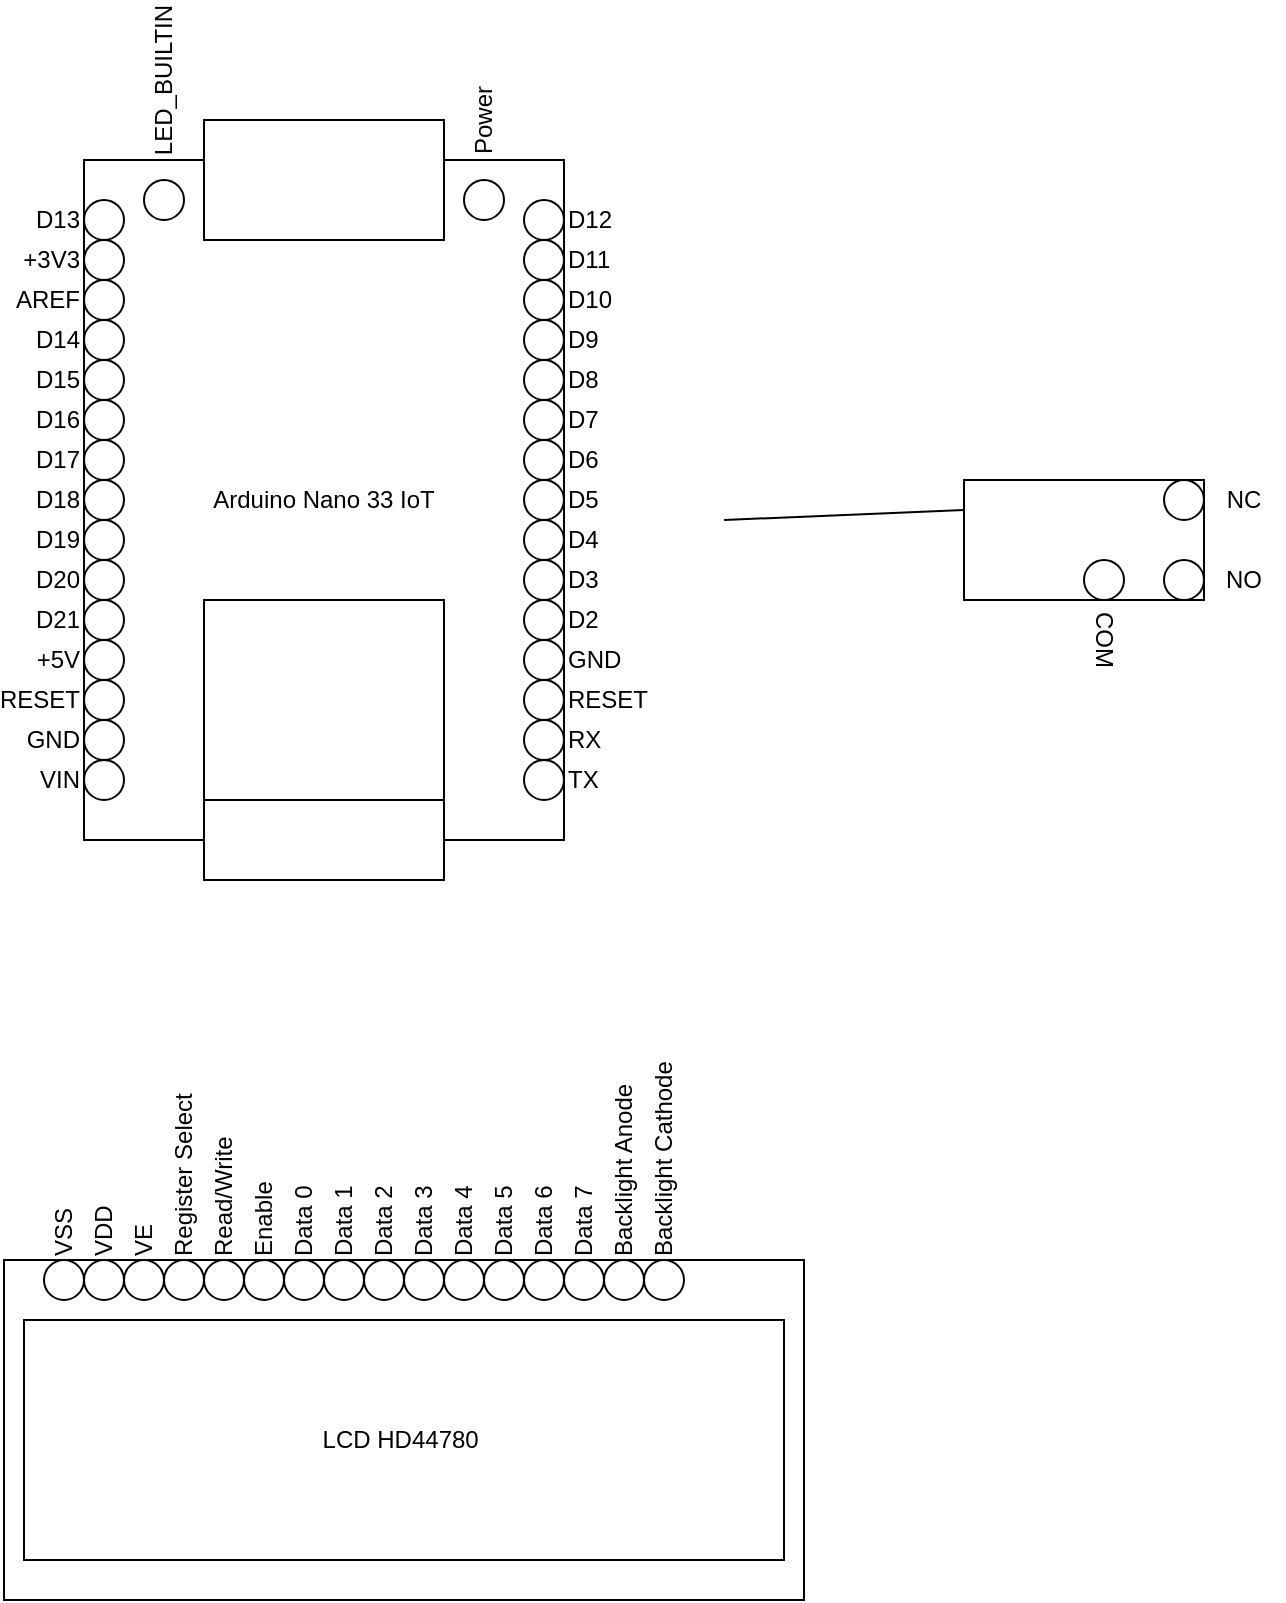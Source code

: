 <mxfile>
    <diagram id="PcLZSLNBghNSFwi_JfMx" name="Page-1">
        <mxGraphModel dx="19" dy="657" grid="1" gridSize="10" guides="1" tooltips="1" connect="1" arrows="1" fold="1" page="0" pageScale="1" pageWidth="850" pageHeight="1100" math="0" shadow="0">
            <root>
                <mxCell id="0"/>
                <mxCell id="1" value="Arduino" parent="0"/>
                <mxCell id="4" value="Arduino Nano 33 IoT" style="rounded=0;whiteSpace=wrap;html=1;" parent="1" vertex="1">
                    <mxGeometry x="560" y="280" width="240" height="340" as="geometry"/>
                </mxCell>
                <mxCell id="5" value="" style="rounded=0;whiteSpace=wrap;html=1;" parent="1" vertex="1">
                    <mxGeometry x="620" y="260" width="120" height="60" as="geometry"/>
                </mxCell>
                <mxCell id="6" value="" style="rounded=0;whiteSpace=wrap;html=1;" parent="1" vertex="1">
                    <mxGeometry x="620" y="600" width="120" height="40" as="geometry"/>
                </mxCell>
                <mxCell id="7" value="" style="rounded=0;whiteSpace=wrap;html=1;" parent="1" vertex="1">
                    <mxGeometry x="620" y="500" width="120" height="100" as="geometry"/>
                </mxCell>
                <mxCell id="8" value="" style="ellipse;whiteSpace=wrap;html=1;aspect=fixed;" parent="1" vertex="1">
                    <mxGeometry x="780" y="300" width="20" height="20" as="geometry"/>
                </mxCell>
                <mxCell id="9" value="" style="ellipse;whiteSpace=wrap;html=1;aspect=fixed;" parent="1" vertex="1">
                    <mxGeometry x="780" y="320" width="20" height="20" as="geometry"/>
                </mxCell>
                <mxCell id="11" value="" style="ellipse;whiteSpace=wrap;html=1;aspect=fixed;" parent="1" vertex="1">
                    <mxGeometry x="780" y="340" width="20" height="20" as="geometry"/>
                </mxCell>
                <mxCell id="12" value="" style="ellipse;whiteSpace=wrap;html=1;aspect=fixed;" parent="1" vertex="1">
                    <mxGeometry x="780" y="360" width="20" height="20" as="geometry"/>
                </mxCell>
                <mxCell id="13" value="" style="ellipse;whiteSpace=wrap;html=1;aspect=fixed;" parent="1" vertex="1">
                    <mxGeometry x="780" y="380" width="20" height="20" as="geometry"/>
                </mxCell>
                <mxCell id="14" value="" style="ellipse;whiteSpace=wrap;html=1;aspect=fixed;" parent="1" vertex="1">
                    <mxGeometry x="780" y="400" width="20" height="20" as="geometry"/>
                </mxCell>
                <mxCell id="15" value="" style="ellipse;whiteSpace=wrap;html=1;aspect=fixed;" parent="1" vertex="1">
                    <mxGeometry x="780" y="420" width="20" height="20" as="geometry"/>
                </mxCell>
                <mxCell id="16" value="" style="ellipse;whiteSpace=wrap;html=1;aspect=fixed;" parent="1" vertex="1">
                    <mxGeometry x="780" y="440" width="20" height="20" as="geometry"/>
                </mxCell>
                <mxCell id="25" value="D12" style="text;html=1;strokeColor=none;fillColor=none;align=left;verticalAlign=middle;whiteSpace=wrap;rounded=0;" parent="1" vertex="1">
                    <mxGeometry x="800" y="300" width="40" height="20" as="geometry"/>
                </mxCell>
                <mxCell id="26" value="D11" style="text;html=1;strokeColor=none;fillColor=none;align=left;verticalAlign=middle;whiteSpace=wrap;rounded=0;" parent="1" vertex="1">
                    <mxGeometry x="800" y="320" width="40" height="20" as="geometry"/>
                </mxCell>
                <mxCell id="27" value="D10" style="text;html=1;strokeColor=none;fillColor=none;align=left;verticalAlign=middle;whiteSpace=wrap;rounded=0;" parent="1" vertex="1">
                    <mxGeometry x="800" y="340" width="40" height="20" as="geometry"/>
                </mxCell>
                <mxCell id="28" value="D9" style="text;html=1;strokeColor=none;fillColor=none;align=left;verticalAlign=middle;whiteSpace=wrap;rounded=0;" parent="1" vertex="1">
                    <mxGeometry x="800" y="360" width="40" height="20" as="geometry"/>
                </mxCell>
                <mxCell id="29" value="D8" style="text;html=1;strokeColor=none;fillColor=none;align=left;verticalAlign=middle;whiteSpace=wrap;rounded=0;" parent="1" vertex="1">
                    <mxGeometry x="800" y="380" width="40" height="20" as="geometry"/>
                </mxCell>
                <mxCell id="30" value="D7" style="text;html=1;strokeColor=none;fillColor=none;align=left;verticalAlign=middle;whiteSpace=wrap;rounded=0;" parent="1" vertex="1">
                    <mxGeometry x="800" y="400" width="40" height="20" as="geometry"/>
                </mxCell>
                <mxCell id="31" value="D6" style="text;html=1;strokeColor=none;fillColor=none;align=left;verticalAlign=middle;whiteSpace=wrap;rounded=0;" parent="1" vertex="1">
                    <mxGeometry x="800" y="420" width="40" height="20" as="geometry"/>
                </mxCell>
                <mxCell id="32" value="D5" style="text;html=1;strokeColor=none;fillColor=none;align=left;verticalAlign=middle;whiteSpace=wrap;rounded=0;" parent="1" vertex="1">
                    <mxGeometry x="800" y="440" width="40" height="20" as="geometry"/>
                </mxCell>
                <mxCell id="33" value="" style="ellipse;whiteSpace=wrap;html=1;aspect=fixed;" parent="1" vertex="1">
                    <mxGeometry x="780" y="460" width="20" height="20" as="geometry"/>
                </mxCell>
                <mxCell id="34" value="D4" style="text;html=1;strokeColor=none;fillColor=none;align=left;verticalAlign=middle;whiteSpace=wrap;rounded=0;" parent="1" vertex="1">
                    <mxGeometry x="800" y="460" width="40" height="20" as="geometry"/>
                </mxCell>
                <mxCell id="35" value="" style="ellipse;whiteSpace=wrap;html=1;aspect=fixed;" parent="1" vertex="1">
                    <mxGeometry x="780" y="480" width="20" height="20" as="geometry"/>
                </mxCell>
                <mxCell id="36" value="D3" style="text;html=1;strokeColor=none;fillColor=none;align=left;verticalAlign=middle;whiteSpace=wrap;rounded=0;" parent="1" vertex="1">
                    <mxGeometry x="800" y="480" width="40" height="20" as="geometry"/>
                </mxCell>
                <mxCell id="37" value="" style="ellipse;whiteSpace=wrap;html=1;aspect=fixed;" parent="1" vertex="1">
                    <mxGeometry x="780" y="500" width="20" height="20" as="geometry"/>
                </mxCell>
                <mxCell id="38" value="D2" style="text;html=1;strokeColor=none;fillColor=none;align=left;verticalAlign=middle;whiteSpace=wrap;rounded=0;" parent="1" vertex="1">
                    <mxGeometry x="800" y="500" width="40" height="20" as="geometry"/>
                </mxCell>
                <mxCell id="39" value="" style="ellipse;whiteSpace=wrap;html=1;aspect=fixed;" parent="1" vertex="1">
                    <mxGeometry x="780" y="520" width="20" height="20" as="geometry"/>
                </mxCell>
                <mxCell id="40" value="GND" style="text;html=1;strokeColor=none;fillColor=none;align=left;verticalAlign=middle;whiteSpace=wrap;rounded=0;" parent="1" vertex="1">
                    <mxGeometry x="800" y="520" width="40" height="20" as="geometry"/>
                </mxCell>
                <mxCell id="41" value="" style="ellipse;whiteSpace=wrap;html=1;aspect=fixed;" parent="1" vertex="1">
                    <mxGeometry x="780" y="540" width="20" height="20" as="geometry"/>
                </mxCell>
                <mxCell id="42" value="RESET" style="text;html=1;strokeColor=none;fillColor=none;align=left;verticalAlign=middle;whiteSpace=wrap;rounded=0;" parent="1" vertex="1">
                    <mxGeometry x="800" y="540" width="40" height="20" as="geometry"/>
                </mxCell>
                <mxCell id="43" value="" style="ellipse;whiteSpace=wrap;html=1;aspect=fixed;" parent="1" vertex="1">
                    <mxGeometry x="780" y="560" width="20" height="20" as="geometry"/>
                </mxCell>
                <mxCell id="44" value="RX" style="text;html=1;strokeColor=none;fillColor=none;align=left;verticalAlign=middle;whiteSpace=wrap;rounded=0;" parent="1" vertex="1">
                    <mxGeometry x="800" y="560" width="40" height="20" as="geometry"/>
                </mxCell>
                <mxCell id="45" value="" style="ellipse;whiteSpace=wrap;html=1;aspect=fixed;" parent="1" vertex="1">
                    <mxGeometry x="780" y="580" width="20" height="20" as="geometry"/>
                </mxCell>
                <mxCell id="46" value="TX" style="text;html=1;strokeColor=none;fillColor=none;align=left;verticalAlign=middle;whiteSpace=wrap;rounded=0;" parent="1" vertex="1">
                    <mxGeometry x="800" y="580" width="40" height="20" as="geometry"/>
                </mxCell>
                <mxCell id="62" value="" style="ellipse;whiteSpace=wrap;html=1;aspect=fixed;" parent="1" vertex="1">
                    <mxGeometry x="560" y="300" width="20" height="20" as="geometry"/>
                </mxCell>
                <mxCell id="63" value="" style="ellipse;whiteSpace=wrap;html=1;aspect=fixed;" parent="1" vertex="1">
                    <mxGeometry x="560" y="320" width="20" height="20" as="geometry"/>
                </mxCell>
                <mxCell id="64" value="" style="ellipse;whiteSpace=wrap;html=1;aspect=fixed;" parent="1" vertex="1">
                    <mxGeometry x="560" y="340" width="20" height="20" as="geometry"/>
                </mxCell>
                <mxCell id="65" value="" style="ellipse;whiteSpace=wrap;html=1;aspect=fixed;" parent="1" vertex="1">
                    <mxGeometry x="560" y="360" width="20" height="20" as="geometry"/>
                </mxCell>
                <mxCell id="66" value="" style="ellipse;whiteSpace=wrap;html=1;aspect=fixed;" parent="1" vertex="1">
                    <mxGeometry x="560" y="380" width="20" height="20" as="geometry"/>
                </mxCell>
                <mxCell id="67" value="" style="ellipse;whiteSpace=wrap;html=1;aspect=fixed;" parent="1" vertex="1">
                    <mxGeometry x="560" y="400" width="20" height="20" as="geometry"/>
                </mxCell>
                <mxCell id="68" value="" style="ellipse;whiteSpace=wrap;html=1;aspect=fixed;" parent="1" vertex="1">
                    <mxGeometry x="560" y="420" width="20" height="20" as="geometry"/>
                </mxCell>
                <mxCell id="69" value="" style="ellipse;whiteSpace=wrap;html=1;aspect=fixed;" parent="1" vertex="1">
                    <mxGeometry x="560" y="440" width="20" height="20" as="geometry"/>
                </mxCell>
                <mxCell id="70" value="" style="ellipse;whiteSpace=wrap;html=1;aspect=fixed;" parent="1" vertex="1">
                    <mxGeometry x="560" y="460" width="20" height="20" as="geometry"/>
                </mxCell>
                <mxCell id="71" value="" style="ellipse;whiteSpace=wrap;html=1;aspect=fixed;" parent="1" vertex="1">
                    <mxGeometry x="560" y="480" width="20" height="20" as="geometry"/>
                </mxCell>
                <mxCell id="72" value="" style="ellipse;whiteSpace=wrap;html=1;aspect=fixed;" parent="1" vertex="1">
                    <mxGeometry x="560" y="500" width="20" height="20" as="geometry"/>
                </mxCell>
                <mxCell id="73" value="" style="ellipse;whiteSpace=wrap;html=1;aspect=fixed;" parent="1" vertex="1">
                    <mxGeometry x="560" y="520" width="20" height="20" as="geometry"/>
                </mxCell>
                <mxCell id="74" value="" style="ellipse;whiteSpace=wrap;html=1;aspect=fixed;" parent="1" vertex="1">
                    <mxGeometry x="560" y="540" width="20" height="20" as="geometry"/>
                </mxCell>
                <mxCell id="75" value="" style="ellipse;whiteSpace=wrap;html=1;aspect=fixed;" parent="1" vertex="1">
                    <mxGeometry x="560" y="560" width="20" height="20" as="geometry"/>
                </mxCell>
                <mxCell id="76" value="" style="ellipse;whiteSpace=wrap;html=1;aspect=fixed;" parent="1" vertex="1">
                    <mxGeometry x="560" y="580" width="20" height="20" as="geometry"/>
                </mxCell>
                <mxCell id="77" value="D13" style="text;html=1;strokeColor=none;fillColor=none;align=right;verticalAlign=middle;whiteSpace=wrap;rounded=0;" parent="1" vertex="1">
                    <mxGeometry x="520" y="300" width="40" height="20" as="geometry"/>
                </mxCell>
                <mxCell id="78" value="+3V3" style="text;html=1;strokeColor=none;fillColor=none;align=right;verticalAlign=middle;whiteSpace=wrap;rounded=0;" parent="1" vertex="1">
                    <mxGeometry x="520" y="320" width="40" height="20" as="geometry"/>
                </mxCell>
                <mxCell id="79" value="AREF" style="text;html=1;strokeColor=none;fillColor=none;align=right;verticalAlign=middle;whiteSpace=wrap;rounded=0;" parent="1" vertex="1">
                    <mxGeometry x="520" y="340" width="40" height="20" as="geometry"/>
                </mxCell>
                <mxCell id="80" value="D14" style="text;html=1;strokeColor=none;fillColor=none;align=right;verticalAlign=middle;whiteSpace=wrap;rounded=0;" parent="1" vertex="1">
                    <mxGeometry x="520" y="360" width="40" height="20" as="geometry"/>
                </mxCell>
                <mxCell id="81" value="D15" style="text;html=1;strokeColor=none;fillColor=none;align=right;verticalAlign=middle;whiteSpace=wrap;rounded=0;" parent="1" vertex="1">
                    <mxGeometry x="520" y="380" width="40" height="20" as="geometry"/>
                </mxCell>
                <mxCell id="82" value="D16" style="text;html=1;strokeColor=none;fillColor=none;align=right;verticalAlign=middle;whiteSpace=wrap;rounded=0;" parent="1" vertex="1">
                    <mxGeometry x="520" y="400" width="40" height="20" as="geometry"/>
                </mxCell>
                <mxCell id="83" value="D17" style="text;html=1;strokeColor=none;fillColor=none;align=right;verticalAlign=middle;whiteSpace=wrap;rounded=0;" parent="1" vertex="1">
                    <mxGeometry x="520" y="420" width="40" height="20" as="geometry"/>
                </mxCell>
                <mxCell id="84" value="D18" style="text;html=1;strokeColor=none;fillColor=none;align=right;verticalAlign=middle;whiteSpace=wrap;rounded=0;" parent="1" vertex="1">
                    <mxGeometry x="520" y="440" width="40" height="20" as="geometry"/>
                </mxCell>
                <mxCell id="85" value="D19" style="text;html=1;strokeColor=none;fillColor=none;align=right;verticalAlign=middle;whiteSpace=wrap;rounded=0;" parent="1" vertex="1">
                    <mxGeometry x="520" y="460" width="40" height="20" as="geometry"/>
                </mxCell>
                <mxCell id="86" value="D20" style="text;html=1;strokeColor=none;fillColor=none;align=right;verticalAlign=middle;whiteSpace=wrap;rounded=0;" parent="1" vertex="1">
                    <mxGeometry x="520" y="480" width="40" height="20" as="geometry"/>
                </mxCell>
                <mxCell id="87" value="D21" style="text;html=1;strokeColor=none;fillColor=none;align=right;verticalAlign=middle;whiteSpace=wrap;rounded=0;" parent="1" vertex="1">
                    <mxGeometry x="520" y="500" width="40" height="20" as="geometry"/>
                </mxCell>
                <mxCell id="88" value="+5V" style="text;html=1;strokeColor=none;fillColor=none;align=right;verticalAlign=middle;whiteSpace=wrap;rounded=0;" parent="1" vertex="1">
                    <mxGeometry x="520" y="520" width="40" height="20" as="geometry"/>
                </mxCell>
                <mxCell id="89" value="RESET" style="text;html=1;strokeColor=none;fillColor=none;align=right;verticalAlign=middle;whiteSpace=wrap;rounded=0;" parent="1" vertex="1">
                    <mxGeometry x="520" y="540" width="40" height="20" as="geometry"/>
                </mxCell>
                <mxCell id="90" value="GND" style="text;html=1;strokeColor=none;fillColor=none;align=right;verticalAlign=middle;whiteSpace=wrap;rounded=0;" parent="1" vertex="1">
                    <mxGeometry x="520" y="560" width="40" height="20" as="geometry"/>
                </mxCell>
                <mxCell id="91" value="VIN" style="text;html=1;strokeColor=none;fillColor=none;align=right;verticalAlign=middle;whiteSpace=wrap;rounded=0;" parent="1" vertex="1">
                    <mxGeometry x="520" y="580" width="40" height="20" as="geometry"/>
                </mxCell>
                <mxCell id="93" value="" style="ellipse;whiteSpace=wrap;html=1;aspect=fixed;" parent="1" vertex="1">
                    <mxGeometry x="590" y="290" width="20" height="20" as="geometry"/>
                </mxCell>
                <mxCell id="94" value="" style="ellipse;whiteSpace=wrap;html=1;aspect=fixed;" parent="1" vertex="1">
                    <mxGeometry x="750" y="290" width="20" height="20" as="geometry"/>
                </mxCell>
                <mxCell id="95" value="LED_BUILTIN" style="text;html=1;strokeColor=none;fillColor=none;align=center;verticalAlign=middle;whiteSpace=wrap;rounded=0;rotation=-90;" parent="1" vertex="1">
                    <mxGeometry x="560" y="230" width="80" height="20" as="geometry"/>
                </mxCell>
                <mxCell id="96" value="Power" style="text;html=1;strokeColor=none;fillColor=none;align=center;verticalAlign=middle;whiteSpace=wrap;rounded=0;rotation=-90;" parent="1" vertex="1">
                    <mxGeometry x="740" y="250" width="40" height="20" as="geometry"/>
                </mxCell>
                <mxCell id="97" value="LCD HD44780" parent="0"/>
                <mxCell id="98" value="" style="rounded=0;whiteSpace=wrap;html=1;" parent="97" vertex="1">
                    <mxGeometry x="520" y="830" width="400" height="170" as="geometry"/>
                </mxCell>
                <mxCell id="99" value="LCD&amp;nbsp;&lt;span class=&quot;a-list-item&quot;&gt;HD44780&amp;nbsp;&lt;/span&gt;" style="rounded=0;whiteSpace=wrap;html=1;" parent="97" vertex="1">
                    <mxGeometry x="530" y="860" width="380" height="120" as="geometry"/>
                </mxCell>
                <mxCell id="100" value="" style="ellipse;whiteSpace=wrap;html=1;aspect=fixed;" parent="97" vertex="1">
                    <mxGeometry x="540" y="830" width="20" height="20" as="geometry"/>
                </mxCell>
                <mxCell id="101" value="" style="ellipse;whiteSpace=wrap;html=1;aspect=fixed;" parent="97" vertex="1">
                    <mxGeometry x="560" y="830" width="20" height="20" as="geometry"/>
                </mxCell>
                <mxCell id="102" value="" style="ellipse;whiteSpace=wrap;html=1;aspect=fixed;" parent="97" vertex="1">
                    <mxGeometry x="580" y="830" width="20" height="20" as="geometry"/>
                </mxCell>
                <mxCell id="103" value="" style="ellipse;whiteSpace=wrap;html=1;aspect=fixed;" parent="97" vertex="1">
                    <mxGeometry x="600" y="830" width="20" height="20" as="geometry"/>
                </mxCell>
                <mxCell id="104" value="" style="ellipse;whiteSpace=wrap;html=1;aspect=fixed;" parent="97" vertex="1">
                    <mxGeometry x="620" y="830" width="20" height="20" as="geometry"/>
                </mxCell>
                <mxCell id="105" value="" style="ellipse;whiteSpace=wrap;html=1;aspect=fixed;" parent="97" vertex="1">
                    <mxGeometry x="640" y="830" width="20" height="20" as="geometry"/>
                </mxCell>
                <mxCell id="106" value="" style="ellipse;whiteSpace=wrap;html=1;aspect=fixed;" parent="97" vertex="1">
                    <mxGeometry x="660" y="830" width="20" height="20" as="geometry"/>
                </mxCell>
                <mxCell id="107" value="" style="ellipse;whiteSpace=wrap;html=1;aspect=fixed;" parent="97" vertex="1">
                    <mxGeometry x="680" y="830" width="20" height="20" as="geometry"/>
                </mxCell>
                <mxCell id="108" value="" style="ellipse;whiteSpace=wrap;html=1;aspect=fixed;" parent="97" vertex="1">
                    <mxGeometry x="700" y="830" width="20" height="20" as="geometry"/>
                </mxCell>
                <mxCell id="109" value="" style="ellipse;whiteSpace=wrap;html=1;aspect=fixed;" parent="97" vertex="1">
                    <mxGeometry x="720" y="830" width="20" height="20" as="geometry"/>
                </mxCell>
                <mxCell id="110" value="" style="ellipse;whiteSpace=wrap;html=1;aspect=fixed;" parent="97" vertex="1">
                    <mxGeometry x="740" y="830" width="20" height="20" as="geometry"/>
                </mxCell>
                <mxCell id="111" value="" style="ellipse;whiteSpace=wrap;html=1;aspect=fixed;" parent="97" vertex="1">
                    <mxGeometry x="760" y="830" width="20" height="20" as="geometry"/>
                </mxCell>
                <mxCell id="112" value="" style="ellipse;whiteSpace=wrap;html=1;aspect=fixed;" parent="97" vertex="1">
                    <mxGeometry x="780" y="830" width="20" height="20" as="geometry"/>
                </mxCell>
                <mxCell id="113" value="" style="ellipse;whiteSpace=wrap;html=1;aspect=fixed;" parent="97" vertex="1">
                    <mxGeometry x="800" y="830" width="20" height="20" as="geometry"/>
                </mxCell>
                <mxCell id="114" value="" style="ellipse;whiteSpace=wrap;html=1;aspect=fixed;" parent="97" vertex="1">
                    <mxGeometry x="820" y="830" width="20" height="20" as="geometry"/>
                </mxCell>
                <mxCell id="115" value="" style="ellipse;whiteSpace=wrap;html=1;aspect=fixed;" parent="97" vertex="1">
                    <mxGeometry x="840" y="830" width="20" height="20" as="geometry"/>
                </mxCell>
                <mxCell id="116" value="VSS" style="text;html=1;strokeColor=none;fillColor=none;align=left;verticalAlign=middle;whiteSpace=wrap;rounded=0;rotation=-90;" parent="97" vertex="1">
                    <mxGeometry x="530" y="800" width="40" height="20" as="geometry"/>
                </mxCell>
                <mxCell id="117" value="VDD" style="text;html=1;strokeColor=none;fillColor=none;align=left;verticalAlign=middle;whiteSpace=wrap;rounded=0;rotation=-90;" parent="97" vertex="1">
                    <mxGeometry x="550" y="800" width="40" height="20" as="geometry"/>
                </mxCell>
                <mxCell id="118" value="VE" style="text;html=1;strokeColor=none;fillColor=none;align=left;verticalAlign=middle;whiteSpace=wrap;rounded=0;rotation=-90;" parent="97" vertex="1">
                    <mxGeometry x="570" y="800" width="40" height="20" as="geometry"/>
                </mxCell>
                <mxCell id="119" value="Register Select" style="text;html=1;strokeColor=none;fillColor=none;align=left;verticalAlign=middle;whiteSpace=wrap;rounded=0;rotation=-90;" parent="97" vertex="1">
                    <mxGeometry x="565" y="775" width="90" height="20" as="geometry"/>
                </mxCell>
                <mxCell id="120" value="Read/Write" style="text;html=1;strokeColor=none;fillColor=none;align=left;verticalAlign=middle;whiteSpace=wrap;rounded=0;rotation=-90;" parent="97" vertex="1">
                    <mxGeometry x="595" y="785" width="70" height="20" as="geometry"/>
                </mxCell>
                <mxCell id="121" value="Enable" style="text;html=1;strokeColor=none;fillColor=none;align=left;verticalAlign=middle;whiteSpace=wrap;rounded=0;rotation=-90;" parent="97" vertex="1">
                    <mxGeometry x="630" y="800" width="40" height="20" as="geometry"/>
                </mxCell>
                <mxCell id="122" value="Data 0" style="text;html=1;strokeColor=none;fillColor=none;align=left;verticalAlign=middle;whiteSpace=wrap;rounded=0;rotation=-90;" parent="97" vertex="1">
                    <mxGeometry x="650" y="800" width="40" height="20" as="geometry"/>
                </mxCell>
                <mxCell id="123" value="Data 1" style="text;html=1;strokeColor=none;fillColor=none;align=left;verticalAlign=middle;whiteSpace=wrap;rounded=0;rotation=-90;" parent="97" vertex="1">
                    <mxGeometry x="670" y="800" width="40" height="20" as="geometry"/>
                </mxCell>
                <mxCell id="124" value="Data 2" style="text;html=1;strokeColor=none;fillColor=none;align=left;verticalAlign=middle;whiteSpace=wrap;rounded=0;rotation=-90;" parent="97" vertex="1">
                    <mxGeometry x="690" y="800" width="40" height="20" as="geometry"/>
                </mxCell>
                <mxCell id="125" value="Data 3" style="text;html=1;strokeColor=none;fillColor=none;align=left;verticalAlign=middle;whiteSpace=wrap;rounded=0;rotation=-90;" parent="97" vertex="1">
                    <mxGeometry x="710" y="800" width="40" height="20" as="geometry"/>
                </mxCell>
                <mxCell id="126" value="Data 4" style="text;html=1;strokeColor=none;fillColor=none;align=left;verticalAlign=middle;whiteSpace=wrap;rounded=0;rotation=-90;" parent="97" vertex="1">
                    <mxGeometry x="730" y="800" width="40" height="20" as="geometry"/>
                </mxCell>
                <mxCell id="127" value="Data 5" style="text;html=1;strokeColor=none;fillColor=none;align=left;verticalAlign=middle;whiteSpace=wrap;rounded=0;rotation=-90;" parent="97" vertex="1">
                    <mxGeometry x="750" y="800" width="40" height="20" as="geometry"/>
                </mxCell>
                <mxCell id="128" value="Data 6" style="text;html=1;strokeColor=none;fillColor=none;align=left;verticalAlign=middle;whiteSpace=wrap;rounded=0;rotation=-90;" parent="97" vertex="1">
                    <mxGeometry x="770" y="800" width="40" height="20" as="geometry"/>
                </mxCell>
                <mxCell id="129" value="Data 7" style="text;html=1;strokeColor=none;fillColor=none;align=left;verticalAlign=middle;whiteSpace=wrap;rounded=0;rotation=-90;" parent="97" vertex="1">
                    <mxGeometry x="790" y="800" width="40" height="20" as="geometry"/>
                </mxCell>
                <mxCell id="130" value="Backlight Anode" style="text;html=1;strokeColor=none;fillColor=none;align=left;verticalAlign=middle;whiteSpace=wrap;rounded=0;rotation=-90;" parent="97" vertex="1">
                    <mxGeometry x="785" y="775" width="90" height="20" as="geometry"/>
                </mxCell>
                <mxCell id="131" value="Backlight Cathode" style="text;html=1;strokeColor=none;fillColor=none;align=left;verticalAlign=middle;whiteSpace=wrap;rounded=0;rotation=-90;" parent="97" vertex="1">
                    <mxGeometry x="800" y="770" width="100" height="20" as="geometry"/>
                </mxCell>
                <mxCell id="132" value="54-410 Switch" parent="0"/>
                <mxCell id="133" value="" style="rounded=0;whiteSpace=wrap;html=1;align=left;" vertex="1" parent="132">
                    <mxGeometry x="1000" y="440" width="120" height="60" as="geometry"/>
                </mxCell>
                <mxCell id="134" value="" style="ellipse;whiteSpace=wrap;html=1;aspect=fixed;" vertex="1" parent="132">
                    <mxGeometry x="1100" y="440" width="20" height="20" as="geometry"/>
                </mxCell>
                <mxCell id="135" value="" style="ellipse;whiteSpace=wrap;html=1;aspect=fixed;" vertex="1" parent="132">
                    <mxGeometry x="1100" y="480" width="20" height="20" as="geometry"/>
                </mxCell>
                <mxCell id="136" value="" style="ellipse;whiteSpace=wrap;html=1;aspect=fixed;" vertex="1" parent="132">
                    <mxGeometry x="1060" y="480" width="20" height="20" as="geometry"/>
                </mxCell>
                <mxCell id="137" value="" style="endArrow=none;html=1;entryX=0;entryY=0.25;entryDx=0;entryDy=0;" edge="1" parent="132" target="133">
                    <mxGeometry width="50" height="50" relative="1" as="geometry">
                        <mxPoint x="880" y="460" as="sourcePoint"/>
                        <mxPoint x="1100" y="660" as="targetPoint"/>
                    </mxGeometry>
                </mxCell>
                <mxCell id="138" value="NC" style="text;html=1;strokeColor=none;fillColor=none;align=center;verticalAlign=middle;whiteSpace=wrap;rounded=0;" vertex="1" parent="132">
                    <mxGeometry x="1120" y="440" width="40" height="20" as="geometry"/>
                </mxCell>
                <mxCell id="139" value="NO" style="text;html=1;strokeColor=none;fillColor=none;align=center;verticalAlign=middle;whiteSpace=wrap;rounded=0;" vertex="1" parent="132">
                    <mxGeometry x="1120" y="480" width="40" height="20" as="geometry"/>
                </mxCell>
                <mxCell id="140" value="COM" style="text;html=1;strokeColor=none;fillColor=none;align=center;verticalAlign=middle;whiteSpace=wrap;rounded=0;rotation=90;" vertex="1" parent="132">
                    <mxGeometry x="1050" y="510" width="40" height="20" as="geometry"/>
                </mxCell>
            </root>
        </mxGraphModel>
    </diagram>
</mxfile>